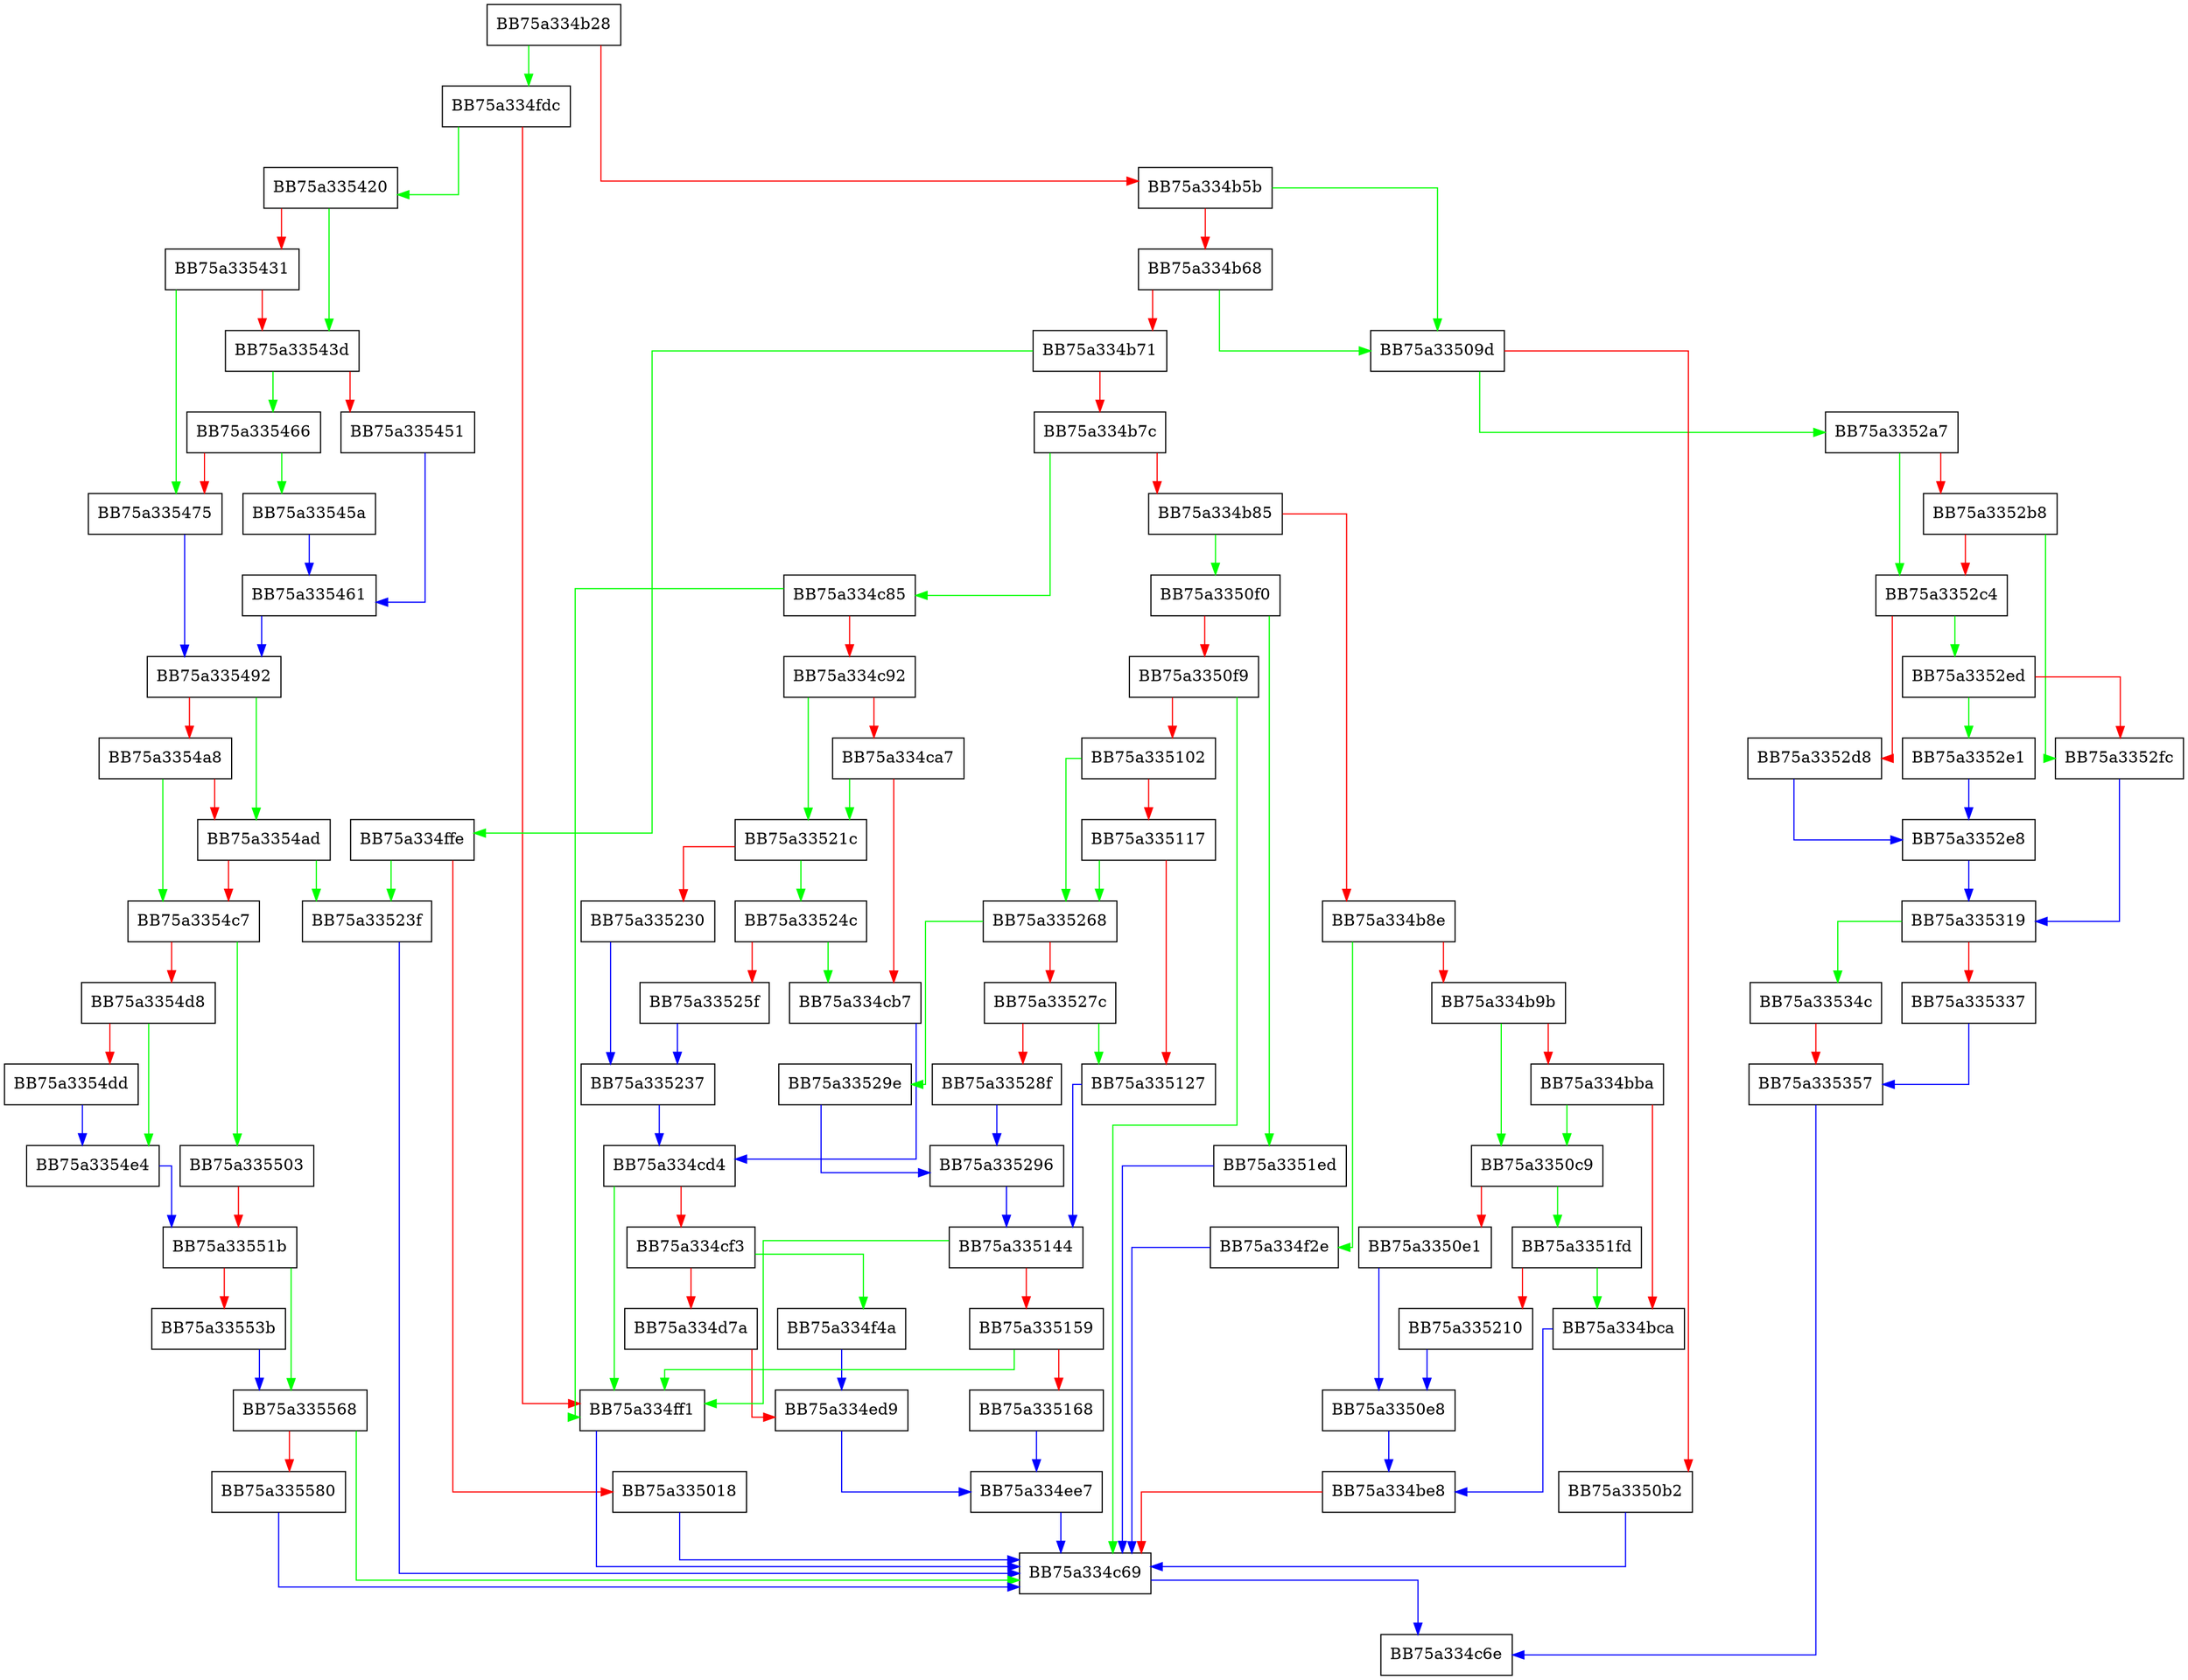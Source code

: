 digraph exotic_opc {
  node [shape="box"];
  graph [splines=ortho];
  BB75a334b28 -> BB75a334fdc [color="green"];
  BB75a334b28 -> BB75a334b5b [color="red"];
  BB75a334b5b -> BB75a33509d [color="green"];
  BB75a334b5b -> BB75a334b68 [color="red"];
  BB75a334b68 -> BB75a33509d [color="green"];
  BB75a334b68 -> BB75a334b71 [color="red"];
  BB75a334b71 -> BB75a334ffe [color="green"];
  BB75a334b71 -> BB75a334b7c [color="red"];
  BB75a334b7c -> BB75a334c85 [color="green"];
  BB75a334b7c -> BB75a334b85 [color="red"];
  BB75a334b85 -> BB75a3350f0 [color="green"];
  BB75a334b85 -> BB75a334b8e [color="red"];
  BB75a334b8e -> BB75a334f2e [color="green"];
  BB75a334b8e -> BB75a334b9b [color="red"];
  BB75a334b9b -> BB75a3350c9 [color="green"];
  BB75a334b9b -> BB75a334bba [color="red"];
  BB75a334bba -> BB75a3350c9 [color="green"];
  BB75a334bba -> BB75a334bca [color="red"];
  BB75a334bca -> BB75a334be8 [color="blue"];
  BB75a334be8 -> BB75a334c69 [color="red"];
  BB75a334c69 -> BB75a334c6e [color="blue"];
  BB75a334c85 -> BB75a334ff1 [color="green"];
  BB75a334c85 -> BB75a334c92 [color="red"];
  BB75a334c92 -> BB75a33521c [color="green"];
  BB75a334c92 -> BB75a334ca7 [color="red"];
  BB75a334ca7 -> BB75a33521c [color="green"];
  BB75a334ca7 -> BB75a334cb7 [color="red"];
  BB75a334cb7 -> BB75a334cd4 [color="blue"];
  BB75a334cd4 -> BB75a334ff1 [color="green"];
  BB75a334cd4 -> BB75a334cf3 [color="red"];
  BB75a334cf3 -> BB75a334f4a [color="green"];
  BB75a334cf3 -> BB75a334d7a [color="red"];
  BB75a334d7a -> BB75a334ed9 [color="red"];
  BB75a334ed9 -> BB75a334ee7 [color="blue"];
  BB75a334ee7 -> BB75a334c69 [color="blue"];
  BB75a334f2e -> BB75a334c69 [color="blue"];
  BB75a334f4a -> BB75a334ed9 [color="blue"];
  BB75a334fdc -> BB75a335420 [color="green"];
  BB75a334fdc -> BB75a334ff1 [color="red"];
  BB75a334ff1 -> BB75a334c69 [color="blue"];
  BB75a334ffe -> BB75a33523f [color="green"];
  BB75a334ffe -> BB75a335018 [color="red"];
  BB75a335018 -> BB75a334c69 [color="blue"];
  BB75a33509d -> BB75a3352a7 [color="green"];
  BB75a33509d -> BB75a3350b2 [color="red"];
  BB75a3350b2 -> BB75a334c69 [color="blue"];
  BB75a3350c9 -> BB75a3351fd [color="green"];
  BB75a3350c9 -> BB75a3350e1 [color="red"];
  BB75a3350e1 -> BB75a3350e8 [color="blue"];
  BB75a3350e8 -> BB75a334be8 [color="blue"];
  BB75a3350f0 -> BB75a3351ed [color="green"];
  BB75a3350f0 -> BB75a3350f9 [color="red"];
  BB75a3350f9 -> BB75a334c69 [color="green"];
  BB75a3350f9 -> BB75a335102 [color="red"];
  BB75a335102 -> BB75a335268 [color="green"];
  BB75a335102 -> BB75a335117 [color="red"];
  BB75a335117 -> BB75a335268 [color="green"];
  BB75a335117 -> BB75a335127 [color="red"];
  BB75a335127 -> BB75a335144 [color="blue"];
  BB75a335144 -> BB75a334ff1 [color="green"];
  BB75a335144 -> BB75a335159 [color="red"];
  BB75a335159 -> BB75a334ff1 [color="green"];
  BB75a335159 -> BB75a335168 [color="red"];
  BB75a335168 -> BB75a334ee7 [color="blue"];
  BB75a3351ed -> BB75a334c69 [color="blue"];
  BB75a3351fd -> BB75a334bca [color="green"];
  BB75a3351fd -> BB75a335210 [color="red"];
  BB75a335210 -> BB75a3350e8 [color="blue"];
  BB75a33521c -> BB75a33524c [color="green"];
  BB75a33521c -> BB75a335230 [color="red"];
  BB75a335230 -> BB75a335237 [color="blue"];
  BB75a335237 -> BB75a334cd4 [color="blue"];
  BB75a33523f -> BB75a334c69 [color="blue"];
  BB75a33524c -> BB75a334cb7 [color="green"];
  BB75a33524c -> BB75a33525f [color="red"];
  BB75a33525f -> BB75a335237 [color="blue"];
  BB75a335268 -> BB75a33529e [color="green"];
  BB75a335268 -> BB75a33527c [color="red"];
  BB75a33527c -> BB75a335127 [color="green"];
  BB75a33527c -> BB75a33528f [color="red"];
  BB75a33528f -> BB75a335296 [color="blue"];
  BB75a335296 -> BB75a335144 [color="blue"];
  BB75a33529e -> BB75a335296 [color="blue"];
  BB75a3352a7 -> BB75a3352c4 [color="green"];
  BB75a3352a7 -> BB75a3352b8 [color="red"];
  BB75a3352b8 -> BB75a3352fc [color="green"];
  BB75a3352b8 -> BB75a3352c4 [color="red"];
  BB75a3352c4 -> BB75a3352ed [color="green"];
  BB75a3352c4 -> BB75a3352d8 [color="red"];
  BB75a3352d8 -> BB75a3352e8 [color="blue"];
  BB75a3352e1 -> BB75a3352e8 [color="blue"];
  BB75a3352e8 -> BB75a335319 [color="blue"];
  BB75a3352ed -> BB75a3352e1 [color="green"];
  BB75a3352ed -> BB75a3352fc [color="red"];
  BB75a3352fc -> BB75a335319 [color="blue"];
  BB75a335319 -> BB75a33534c [color="green"];
  BB75a335319 -> BB75a335337 [color="red"];
  BB75a335337 -> BB75a335357 [color="blue"];
  BB75a33534c -> BB75a335357 [color="red"];
  BB75a335357 -> BB75a334c6e [color="blue"];
  BB75a335420 -> BB75a33543d [color="green"];
  BB75a335420 -> BB75a335431 [color="red"];
  BB75a335431 -> BB75a335475 [color="green"];
  BB75a335431 -> BB75a33543d [color="red"];
  BB75a33543d -> BB75a335466 [color="green"];
  BB75a33543d -> BB75a335451 [color="red"];
  BB75a335451 -> BB75a335461 [color="blue"];
  BB75a33545a -> BB75a335461 [color="blue"];
  BB75a335461 -> BB75a335492 [color="blue"];
  BB75a335466 -> BB75a33545a [color="green"];
  BB75a335466 -> BB75a335475 [color="red"];
  BB75a335475 -> BB75a335492 [color="blue"];
  BB75a335492 -> BB75a3354ad [color="green"];
  BB75a335492 -> BB75a3354a8 [color="red"];
  BB75a3354a8 -> BB75a3354c7 [color="green"];
  BB75a3354a8 -> BB75a3354ad [color="red"];
  BB75a3354ad -> BB75a33523f [color="green"];
  BB75a3354ad -> BB75a3354c7 [color="red"];
  BB75a3354c7 -> BB75a335503 [color="green"];
  BB75a3354c7 -> BB75a3354d8 [color="red"];
  BB75a3354d8 -> BB75a3354e4 [color="green"];
  BB75a3354d8 -> BB75a3354dd [color="red"];
  BB75a3354dd -> BB75a3354e4 [color="blue"];
  BB75a3354e4 -> BB75a33551b [color="blue"];
  BB75a335503 -> BB75a33551b [color="red"];
  BB75a33551b -> BB75a335568 [color="green"];
  BB75a33551b -> BB75a33553b [color="red"];
  BB75a33553b -> BB75a335568 [color="blue"];
  BB75a335568 -> BB75a334c69 [color="green"];
  BB75a335568 -> BB75a335580 [color="red"];
  BB75a335580 -> BB75a334c69 [color="blue"];
}